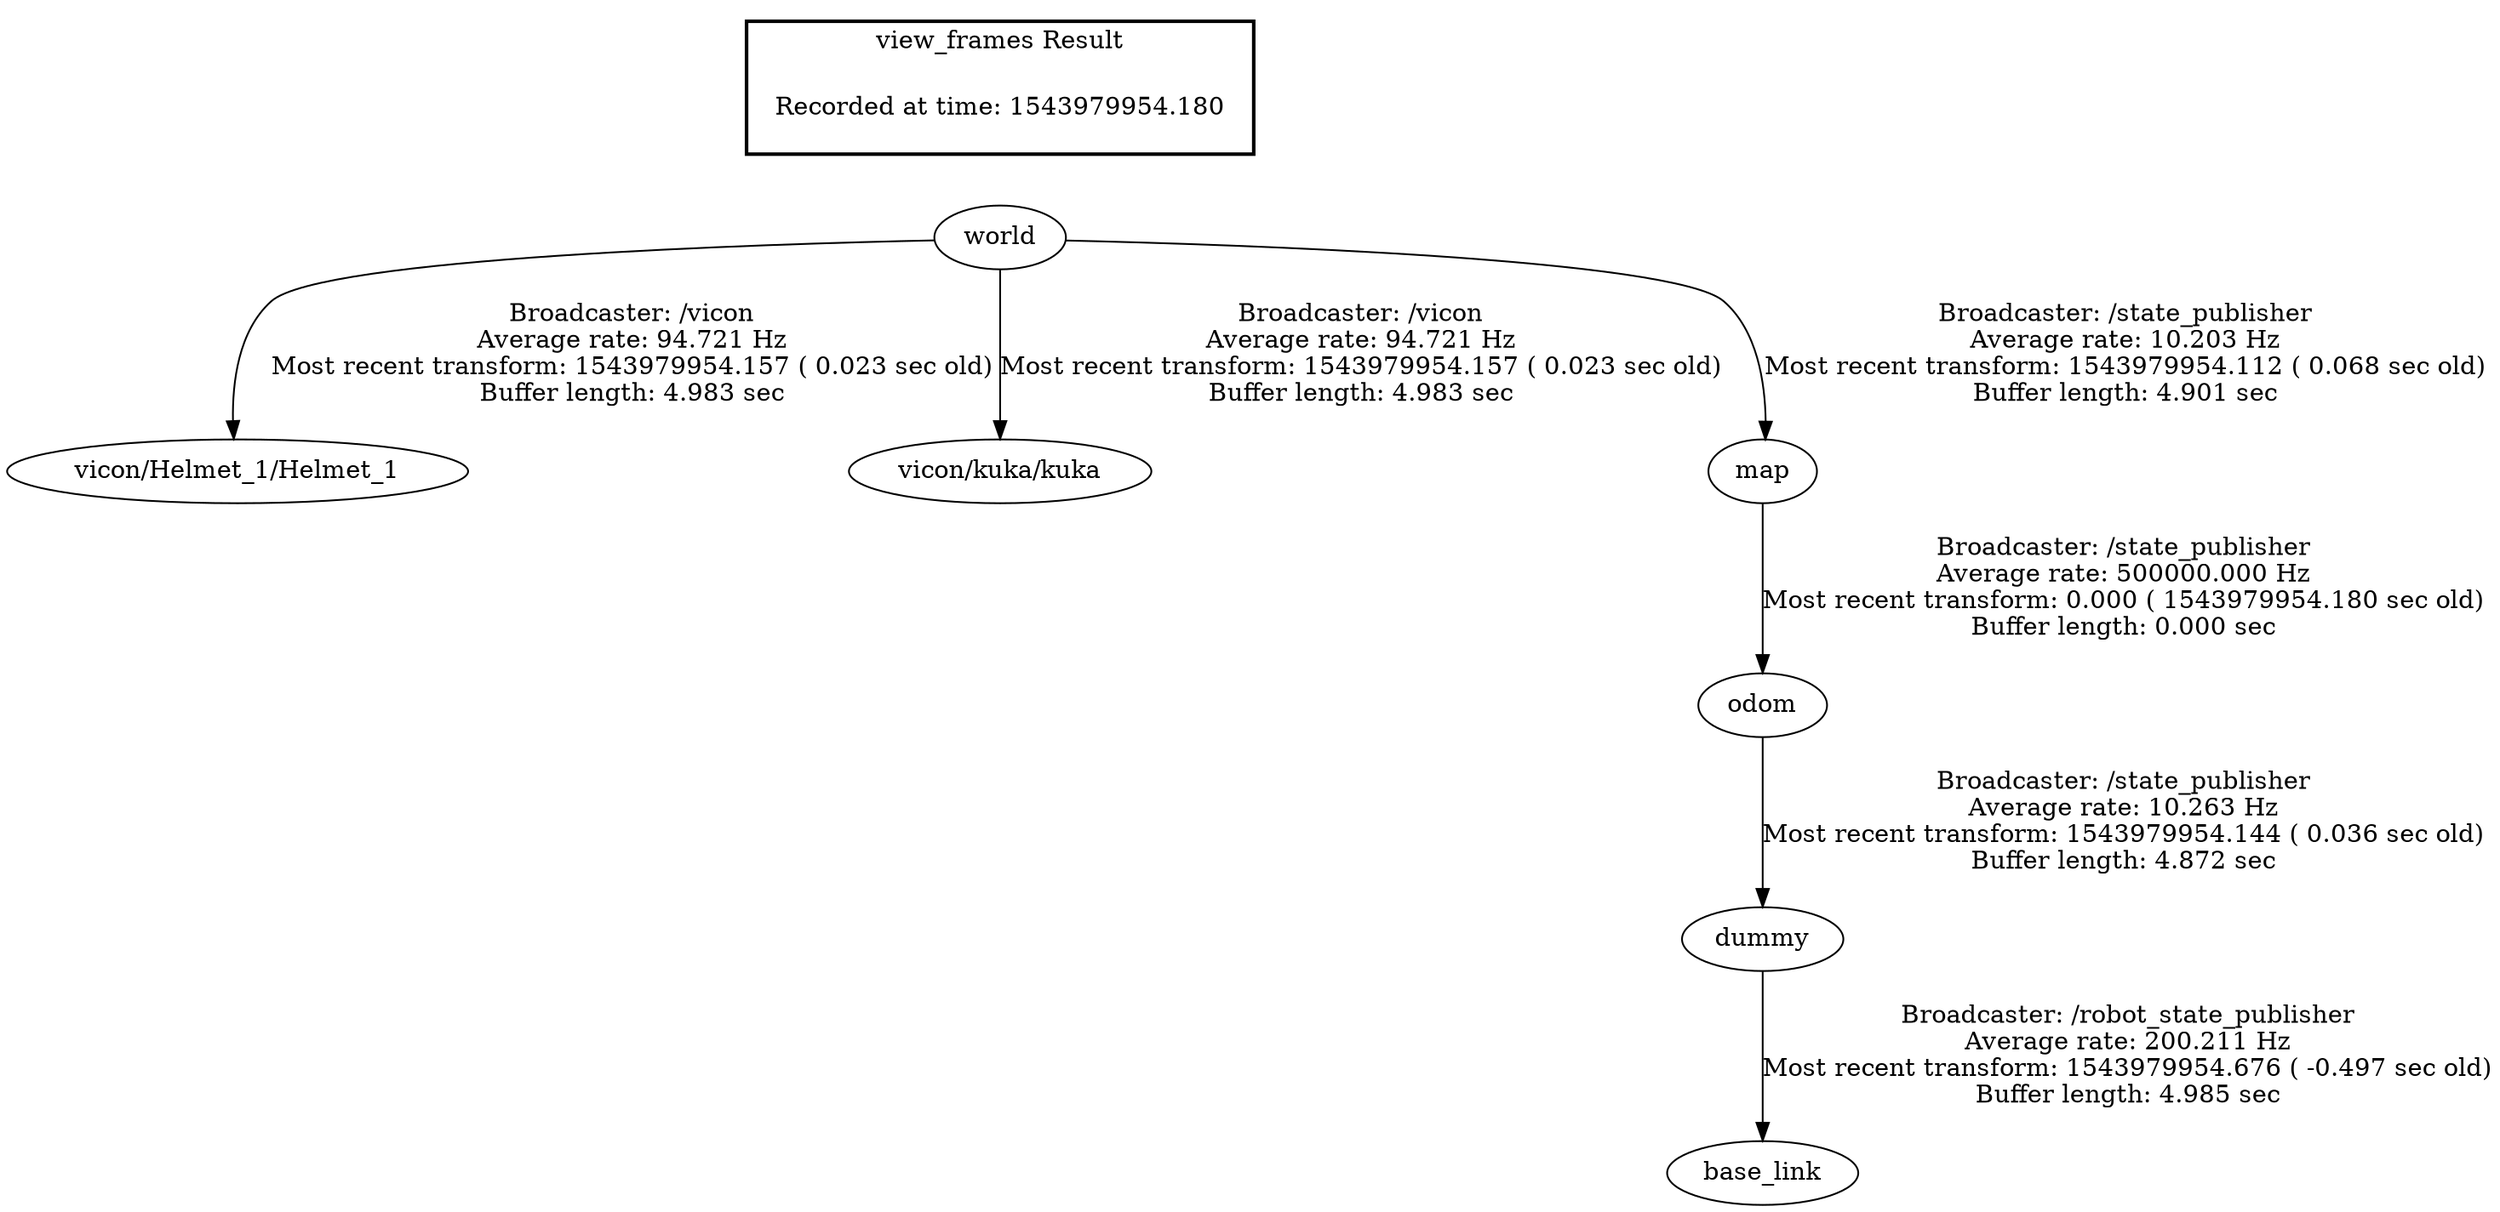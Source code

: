 digraph G {
"dummy" -> "base_link"[label="Broadcaster: /robot_state_publisher\nAverage rate: 200.211 Hz\nMost recent transform: 1543979954.676 ( -0.497 sec old)\nBuffer length: 4.985 sec\n"];
"odom" -> "dummy"[label="Broadcaster: /state_publisher\nAverage rate: 10.263 Hz\nMost recent transform: 1543979954.144 ( 0.036 sec old)\nBuffer length: 4.872 sec\n"];
"world" -> "vicon/Helmet_1/Helmet_1"[label="Broadcaster: /vicon\nAverage rate: 94.721 Hz\nMost recent transform: 1543979954.157 ( 0.023 sec old)\nBuffer length: 4.983 sec\n"];
"world" -> "vicon/kuka/kuka"[label="Broadcaster: /vicon\nAverage rate: 94.721 Hz\nMost recent transform: 1543979954.157 ( 0.023 sec old)\nBuffer length: 4.983 sec\n"];
"world" -> "map"[label="Broadcaster: /state_publisher\nAverage rate: 10.203 Hz\nMost recent transform: 1543979954.112 ( 0.068 sec old)\nBuffer length: 4.901 sec\n"];
"map" -> "odom"[label="Broadcaster: /state_publisher\nAverage rate: 500000.000 Hz\nMost recent transform: 0.000 ( 1543979954.180 sec old)\nBuffer length: 0.000 sec\n"];
edge [style=invis];
 subgraph cluster_legend { style=bold; color=black; label ="view_frames Result";
"Recorded at time: 1543979954.180"[ shape=plaintext ] ;
 }->"world";
}